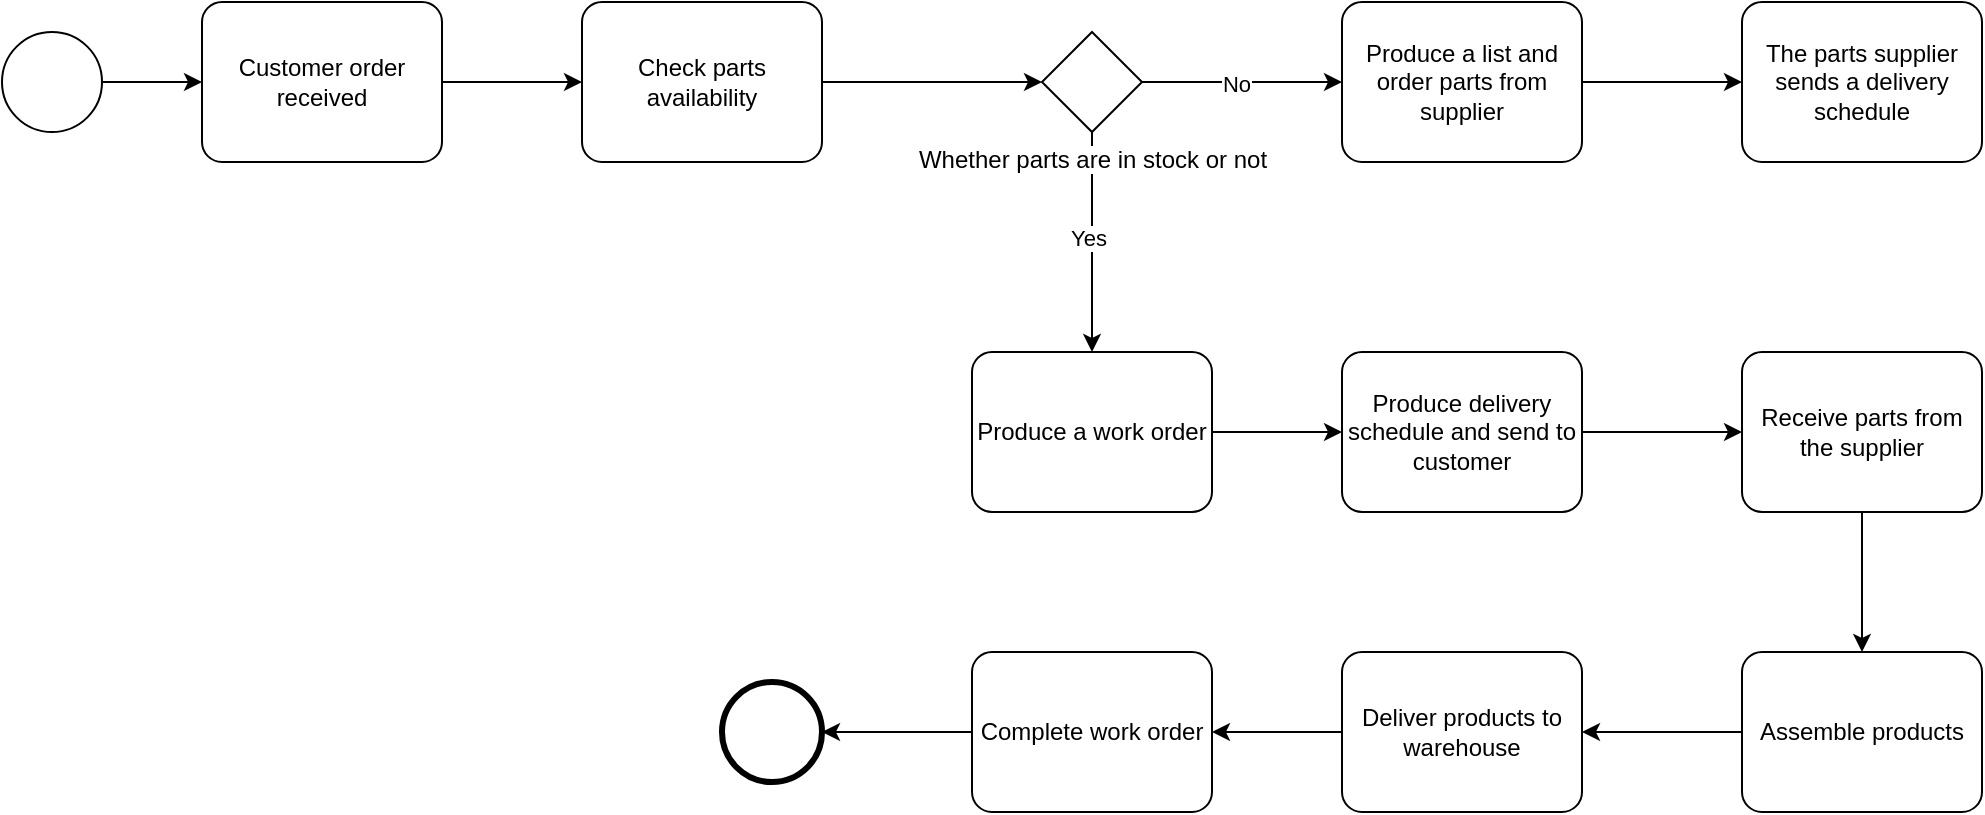 <mxfile version="24.7.17">
  <diagram name="第 1 页" id="UHHztbM5ZpthgwrOh6PK">
    <mxGraphModel dx="1413" dy="768" grid="1" gridSize="10" guides="1" tooltips="1" connect="1" arrows="1" fold="1" page="1" pageScale="1" pageWidth="827" pageHeight="1169" math="0" shadow="0">
      <root>
        <mxCell id="0" />
        <mxCell id="1" parent="0" />
        <mxCell id="hl_wVnk6heWGSeB800Sb-1" value="" style="points=[[0.145,0.145,0],[0.5,0,0],[0.855,0.145,0],[1,0.5,0],[0.855,0.855,0],[0.5,1,0],[0.145,0.855,0],[0,0.5,0]];shape=mxgraph.bpmn.event;html=1;verticalLabelPosition=bottom;labelBackgroundColor=#ffffff;verticalAlign=top;align=center;perimeter=ellipsePerimeter;outlineConnect=0;aspect=fixed;outline=standard;symbol=general;" vertex="1" parent="1">
          <mxGeometry x="80" y="130" width="50" height="50" as="geometry" />
        </mxCell>
        <mxCell id="hl_wVnk6heWGSeB800Sb-2" value="Customer order received" style="points=[[0.25,0,0],[0.5,0,0],[0.75,0,0],[1,0.25,0],[1,0.5,0],[1,0.75,0],[0.75,1,0],[0.5,1,0],[0.25,1,0],[0,0.75,0],[0,0.5,0],[0,0.25,0]];shape=mxgraph.bpmn.task;whiteSpace=wrap;rectStyle=rounded;size=10;html=1;container=1;expand=0;collapsible=0;taskMarker=abstract;" vertex="1" parent="1">
          <mxGeometry x="180" y="115" width="120" height="80" as="geometry" />
        </mxCell>
        <mxCell id="hl_wVnk6heWGSeB800Sb-3" style="edgeStyle=orthogonalEdgeStyle;rounded=0;orthogonalLoop=1;jettySize=auto;html=1;entryX=0;entryY=0.5;entryDx=0;entryDy=0;entryPerimeter=0;" edge="1" parent="1" source="hl_wVnk6heWGSeB800Sb-1" target="hl_wVnk6heWGSeB800Sb-2">
          <mxGeometry relative="1" as="geometry" />
        </mxCell>
        <mxCell id="hl_wVnk6heWGSeB800Sb-8" style="edgeStyle=orthogonalEdgeStyle;rounded=0;orthogonalLoop=1;jettySize=auto;html=1;" edge="1" parent="1" source="hl_wVnk6heWGSeB800Sb-4" target="hl_wVnk6heWGSeB800Sb-6">
          <mxGeometry relative="1" as="geometry" />
        </mxCell>
        <mxCell id="hl_wVnk6heWGSeB800Sb-4" value="Check parts availability" style="points=[[0.25,0,0],[0.5,0,0],[0.75,0,0],[1,0.25,0],[1,0.5,0],[1,0.75,0],[0.75,1,0],[0.5,1,0],[0.25,1,0],[0,0.75,0],[0,0.5,0],[0,0.25,0]];shape=mxgraph.bpmn.task;whiteSpace=wrap;rectStyle=rounded;size=10;html=1;container=1;expand=0;collapsible=0;taskMarker=abstract;" vertex="1" parent="1">
          <mxGeometry x="370" y="115" width="120" height="80" as="geometry" />
        </mxCell>
        <mxCell id="hl_wVnk6heWGSeB800Sb-5" style="edgeStyle=orthogonalEdgeStyle;rounded=0;orthogonalLoop=1;jettySize=auto;html=1;entryX=0;entryY=0.5;entryDx=0;entryDy=0;entryPerimeter=0;" edge="1" parent="1" source="hl_wVnk6heWGSeB800Sb-2" target="hl_wVnk6heWGSeB800Sb-4">
          <mxGeometry relative="1" as="geometry" />
        </mxCell>
        <mxCell id="hl_wVnk6heWGSeB800Sb-10" style="edgeStyle=orthogonalEdgeStyle;rounded=0;orthogonalLoop=1;jettySize=auto;html=1;" edge="1" parent="1" source="hl_wVnk6heWGSeB800Sb-6" target="hl_wVnk6heWGSeB800Sb-9">
          <mxGeometry relative="1" as="geometry" />
        </mxCell>
        <mxCell id="hl_wVnk6heWGSeB800Sb-13" value="No" style="edgeLabel;html=1;align=center;verticalAlign=middle;resizable=0;points=[];" vertex="1" connectable="0" parent="hl_wVnk6heWGSeB800Sb-10">
          <mxGeometry x="-0.06" y="-1" relative="1" as="geometry">
            <mxPoint as="offset" />
          </mxGeometry>
        </mxCell>
        <mxCell id="hl_wVnk6heWGSeB800Sb-15" style="edgeStyle=orthogonalEdgeStyle;rounded=0;orthogonalLoop=1;jettySize=auto;html=1;" edge="1" parent="1" source="hl_wVnk6heWGSeB800Sb-6" target="hl_wVnk6heWGSeB800Sb-14">
          <mxGeometry relative="1" as="geometry" />
        </mxCell>
        <mxCell id="hl_wVnk6heWGSeB800Sb-16" value="Yes" style="edgeLabel;html=1;align=center;verticalAlign=middle;resizable=0;points=[];" vertex="1" connectable="0" parent="hl_wVnk6heWGSeB800Sb-15">
          <mxGeometry x="-0.042" y="2" relative="1" as="geometry">
            <mxPoint x="-4" as="offset" />
          </mxGeometry>
        </mxCell>
        <mxCell id="hl_wVnk6heWGSeB800Sb-6" value="Whether parts are in stock or not" style="points=[[0.25,0.25,0],[0.5,0,0],[0.75,0.25,0],[1,0.5,0],[0.75,0.75,0],[0.5,1,0],[0.25,0.75,0],[0,0.5,0]];shape=mxgraph.bpmn.gateway2;html=1;verticalLabelPosition=bottom;labelBackgroundColor=#ffffff;verticalAlign=top;align=center;perimeter=rhombusPerimeter;outlineConnect=0;outline=none;symbol=none;" vertex="1" parent="1">
          <mxGeometry x="600" y="130" width="50" height="50" as="geometry" />
        </mxCell>
        <mxCell id="hl_wVnk6heWGSeB800Sb-12" style="edgeStyle=orthogonalEdgeStyle;rounded=0;orthogonalLoop=1;jettySize=auto;html=1;" edge="1" parent="1" source="hl_wVnk6heWGSeB800Sb-9" target="hl_wVnk6heWGSeB800Sb-11">
          <mxGeometry relative="1" as="geometry" />
        </mxCell>
        <mxCell id="hl_wVnk6heWGSeB800Sb-9" value="Produce a list and order parts from supplier" style="points=[[0.25,0,0],[0.5,0,0],[0.75,0,0],[1,0.25,0],[1,0.5,0],[1,0.75,0],[0.75,1,0],[0.5,1,0],[0.25,1,0],[0,0.75,0],[0,0.5,0],[0,0.25,0]];shape=mxgraph.bpmn.task;whiteSpace=wrap;rectStyle=rounded;size=10;html=1;container=1;expand=0;collapsible=0;taskMarker=abstract;" vertex="1" parent="1">
          <mxGeometry x="750" y="115" width="120" height="80" as="geometry" />
        </mxCell>
        <mxCell id="hl_wVnk6heWGSeB800Sb-11" value="The parts supplier sends a delivery schedule" style="points=[[0.25,0,0],[0.5,0,0],[0.75,0,0],[1,0.25,0],[1,0.5,0],[1,0.75,0],[0.75,1,0],[0.5,1,0],[0.25,1,0],[0,0.75,0],[0,0.5,0],[0,0.25,0]];shape=mxgraph.bpmn.task;whiteSpace=wrap;rectStyle=rounded;size=10;html=1;container=1;expand=0;collapsible=0;taskMarker=abstract;" vertex="1" parent="1">
          <mxGeometry x="950" y="115" width="120" height="80" as="geometry" />
        </mxCell>
        <mxCell id="hl_wVnk6heWGSeB800Sb-18" style="edgeStyle=orthogonalEdgeStyle;rounded=0;orthogonalLoop=1;jettySize=auto;html=1;" edge="1" parent="1" source="hl_wVnk6heWGSeB800Sb-14" target="hl_wVnk6heWGSeB800Sb-17">
          <mxGeometry relative="1" as="geometry" />
        </mxCell>
        <mxCell id="hl_wVnk6heWGSeB800Sb-14" value="Produce a work order" style="points=[[0.25,0,0],[0.5,0,0],[0.75,0,0],[1,0.25,0],[1,0.5,0],[1,0.75,0],[0.75,1,0],[0.5,1,0],[0.25,1,0],[0,0.75,0],[0,0.5,0],[0,0.25,0]];shape=mxgraph.bpmn.task;whiteSpace=wrap;rectStyle=rounded;size=10;html=1;container=1;expand=0;collapsible=0;taskMarker=abstract;" vertex="1" parent="1">
          <mxGeometry x="565" y="290" width="120" height="80" as="geometry" />
        </mxCell>
        <mxCell id="hl_wVnk6heWGSeB800Sb-21" style="edgeStyle=orthogonalEdgeStyle;rounded=0;orthogonalLoop=1;jettySize=auto;html=1;" edge="1" parent="1" source="hl_wVnk6heWGSeB800Sb-17" target="hl_wVnk6heWGSeB800Sb-19">
          <mxGeometry relative="1" as="geometry" />
        </mxCell>
        <mxCell id="hl_wVnk6heWGSeB800Sb-17" value="Produce delivery schedule and send to customer" style="points=[[0.25,0,0],[0.5,0,0],[0.75,0,0],[1,0.25,0],[1,0.5,0],[1,0.75,0],[0.75,1,0],[0.5,1,0],[0.25,1,0],[0,0.75,0],[0,0.5,0],[0,0.25,0]];shape=mxgraph.bpmn.task;whiteSpace=wrap;rectStyle=rounded;size=10;html=1;container=1;expand=0;collapsible=0;taskMarker=abstract;" vertex="1" parent="1">
          <mxGeometry x="750" y="290" width="120" height="80" as="geometry" />
        </mxCell>
        <mxCell id="hl_wVnk6heWGSeB800Sb-23" style="edgeStyle=orthogonalEdgeStyle;rounded=0;orthogonalLoop=1;jettySize=auto;html=1;" edge="1" parent="1" source="hl_wVnk6heWGSeB800Sb-19" target="hl_wVnk6heWGSeB800Sb-22">
          <mxGeometry relative="1" as="geometry" />
        </mxCell>
        <mxCell id="hl_wVnk6heWGSeB800Sb-19" value="Receive parts from the supplier" style="points=[[0.25,0,0],[0.5,0,0],[0.75,0,0],[1,0.25,0],[1,0.5,0],[1,0.75,0],[0.75,1,0],[0.5,1,0],[0.25,1,0],[0,0.75,0],[0,0.5,0],[0,0.25,0]];shape=mxgraph.bpmn.task;whiteSpace=wrap;rectStyle=rounded;size=10;html=1;container=1;expand=0;collapsible=0;taskMarker=abstract;" vertex="1" parent="1">
          <mxGeometry x="950" y="290" width="120" height="80" as="geometry" />
        </mxCell>
        <mxCell id="hl_wVnk6heWGSeB800Sb-25" style="edgeStyle=orthogonalEdgeStyle;rounded=0;orthogonalLoop=1;jettySize=auto;html=1;" edge="1" parent="1" source="hl_wVnk6heWGSeB800Sb-22" target="hl_wVnk6heWGSeB800Sb-24">
          <mxGeometry relative="1" as="geometry" />
        </mxCell>
        <mxCell id="hl_wVnk6heWGSeB800Sb-22" value="Assemble products" style="points=[[0.25,0,0],[0.5,0,0],[0.75,0,0],[1,0.25,0],[1,0.5,0],[1,0.75,0],[0.75,1,0],[0.5,1,0],[0.25,1,0],[0,0.75,0],[0,0.5,0],[0,0.25,0]];shape=mxgraph.bpmn.task;whiteSpace=wrap;rectStyle=rounded;size=10;html=1;container=1;expand=0;collapsible=0;taskMarker=abstract;" vertex="1" parent="1">
          <mxGeometry x="950" y="440" width="120" height="80" as="geometry" />
        </mxCell>
        <mxCell id="hl_wVnk6heWGSeB800Sb-27" style="edgeStyle=orthogonalEdgeStyle;rounded=0;orthogonalLoop=1;jettySize=auto;html=1;" edge="1" parent="1" source="hl_wVnk6heWGSeB800Sb-24" target="hl_wVnk6heWGSeB800Sb-26">
          <mxGeometry relative="1" as="geometry" />
        </mxCell>
        <mxCell id="hl_wVnk6heWGSeB800Sb-24" value="Deliver products to warehouse" style="points=[[0.25,0,0],[0.5,0,0],[0.75,0,0],[1,0.25,0],[1,0.5,0],[1,0.75,0],[0.75,1,0],[0.5,1,0],[0.25,1,0],[0,0.75,0],[0,0.5,0],[0,0.25,0]];shape=mxgraph.bpmn.task;whiteSpace=wrap;rectStyle=rounded;size=10;html=1;container=1;expand=0;collapsible=0;taskMarker=abstract;" vertex="1" parent="1">
          <mxGeometry x="750" y="440" width="120" height="80" as="geometry" />
        </mxCell>
        <mxCell id="hl_wVnk6heWGSeB800Sb-29" style="edgeStyle=orthogonalEdgeStyle;rounded=0;orthogonalLoop=1;jettySize=auto;html=1;" edge="1" parent="1" source="hl_wVnk6heWGSeB800Sb-26" target="hl_wVnk6heWGSeB800Sb-28">
          <mxGeometry relative="1" as="geometry" />
        </mxCell>
        <mxCell id="hl_wVnk6heWGSeB800Sb-26" value="Complete work order" style="points=[[0.25,0,0],[0.5,0,0],[0.75,0,0],[1,0.25,0],[1,0.5,0],[1,0.75,0],[0.75,1,0],[0.5,1,0],[0.25,1,0],[0,0.75,0],[0,0.5,0],[0,0.25,0]];shape=mxgraph.bpmn.task;whiteSpace=wrap;rectStyle=rounded;size=10;html=1;container=1;expand=0;collapsible=0;taskMarker=abstract;" vertex="1" parent="1">
          <mxGeometry x="565" y="440" width="120" height="80" as="geometry" />
        </mxCell>
        <mxCell id="hl_wVnk6heWGSeB800Sb-28" value="" style="points=[[0.145,0.145,0],[0.5,0,0],[0.855,0.145,0],[1,0.5,0],[0.855,0.855,0],[0.5,1,0],[0.145,0.855,0],[0,0.5,0]];shape=mxgraph.bpmn.event;html=1;verticalLabelPosition=bottom;labelBackgroundColor=#ffffff;verticalAlign=top;align=center;perimeter=ellipsePerimeter;outlineConnect=0;aspect=fixed;outline=end;symbol=terminate2;" vertex="1" parent="1">
          <mxGeometry x="440" y="455" width="50" height="50" as="geometry" />
        </mxCell>
      </root>
    </mxGraphModel>
  </diagram>
</mxfile>
